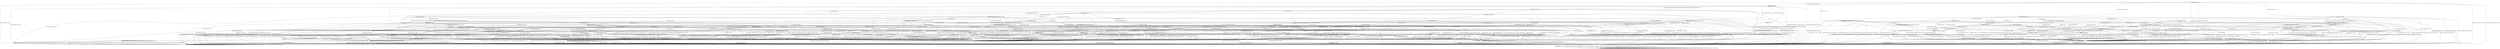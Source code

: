digraph g {

	s0 [shape="circle" label="s0"];
	s1 [shape="circle" label="s1"];
	s2 [shape="circle" label="s2"];
	s3 [shape="circle" label="s3"];
	s4 [shape="circle" label="s4"];
	s5 [shape="circle" label="s5"];
	s6 [shape="circle" label="s6"];
	s7 [shape="circle" label="s7"];
	s8 [shape="circle" label="s8"];
	s9 [shape="circle" label="s9"];
	s10 [shape="circle" label="s10"];
	s11 [shape="circle" label="s11"];
	s12 [shape="circle" label="s12"];
	s13 [shape="circle" label="s13"];
	s14 [shape="circle" label="s14"];
	s15 [shape="circle" label="s15"];
	s16 [shape="circle" label="s16"];
	s17 [shape="circle" label="s17"];
	s18 [shape="circle" label="s18"];
	s19 [shape="circle" label="s19"];
	s20 [shape="circle" label="s20"];
	s21 [shape="circle" label="s21"];
	s22 [shape="circle" label="s22"];
	s23 [shape="circle" label="s23"];
	s24 [shape="circle" label="s24"];
	s25 [shape="circle" label="s25"];
	s26 [shape="circle" label="s26"];
	s27 [shape="circle" label="s27"];
	s28 [shape="circle" label="s28"];
	s29 [shape="circle" label="s29"];
	s30 [shape="circle" label="s30"];
	s31 [shape="circle" label="s31"];
	s32 [shape="circle" label="s32"];
	s33 [shape="circle" label="s33"];
	s34 [shape="circle" label="s34"];
	s35 [shape="circle" label="s35"];
	s36 [shape="circle" label="s36"];
	s37 [shape="circle" label="s37"];
	s38 [shape="circle" label="s38"];
	s39 [shape="circle" label="s39"];
	s40 [shape="circle" label="s40"];
	s41 [shape="circle" label="s41"];
	s42 [shape="circle" label="s42"];
	s43 [shape="circle" label="s43"];
	s44 [shape="circle" label="s44"];
	s45 [shape="circle" label="s45"];
	s46 [shape="circle" label="s46"];
	s47 [shape="circle" label="s47"];
	s48 [shape="circle" label="s48"];
	s49 [shape="circle" label="s49"];
	s50 [shape="circle" label="s50"];
	s51 [shape="circle" label="s51"];
	s52 [shape="circle" label="s52"];
	s53 [shape="circle" label="s53"];
	s54 [shape="circle" label="s54"];
	s55 [shape="circle" label="s55"];
	s56 [shape="circle" label="s56"];
	s57 [shape="circle" label="s57"];
	s58 [shape="circle" label="s58"];
	s59 [shape="circle" label="s59"];
	s60 [shape="circle" label="s60"];
	s61 [shape="circle" label="s61"];
	s62 [shape="circle" label="s62"];
	s63 [shape="circle" label="s63"];
	s64 [shape="circle" label="s64"];
	s65 [shape="circle" label="s65"];
	s66 [shape="circle" label="s66"];
	s67 [shape="circle" label="s67"];
	s68 [shape="circle" label="s68"];
	s69 [shape="circle" label="s69"];
	s70 [shape="circle" label="s70"];
	s71 [shape="circle" label="s71"];
	s72 [shape="circle" label="s72"];
	s73 [shape="circle" label="s73"];
	s74 [shape="circle" label="s74"];
	s75 [shape="circle" label="s75"];
	s76 [shape="circle" label="s76"];
	s77 [shape="circle" label="s77"];
	s78 [shape="circle" label="s78"];
	s79 [shape="circle" label="s79"];
	s80 [shape="circle" label="s80"];
	s81 [shape="circle" label="s81"];
	s82 [shape="circle" label="s82"];
	s83 [shape="circle" label="s83"];
	s84 [shape="circle" label="s84"];
	s85 [shape="circle" label="s85"];
	s86 [shape="circle" label="s86"];
	s87 [shape="circle" label="s87"];
	s0 -> s2 [label="DH_CLIENT_HELLO / HELLO_VERIFY_REQUEST"];
	s0 -> s26 [label="DH_CLIENT_KEY_EXCHANGE / TIMEOUT"];
	s0 -> s1 [label="CHANGE_CIPHER_SPEC / TIMEOUT"];
	s0 -> s19 [label="FINISHED / TIMEOUT"];
	s0 -> s0 [label="APPLICATION / TIMEOUT"];
	s0 -> s35 [label="CERTIFICATE / TIMEOUT"];
	s0 -> s30 [label="EMPTY_CERTIFICATE / TIMEOUT"];
	s0 -> s19 [label="CERTIFICATE_VERIFY / TIMEOUT"];
	s0 -> s5 [label="Alert(WARNING,CLOSE_NOTIFY) / TIMEOUT"];
	s0 -> s5 [label="Alert(FATAL,UNEXPECTED_MESSAGE) / TIMEOUT"];
	s1 -> s1 [label="DH_CLIENT_HELLO / TIMEOUT"];
	s1 -> s1 [label="DH_CLIENT_KEY_EXCHANGE / TIMEOUT"];
	s1 -> s1 [label="CHANGE_CIPHER_SPEC / TIMEOUT"];
	s1 -> s1 [label="FINISHED / TIMEOUT"];
	s1 -> s1 [label="APPLICATION / TIMEOUT"];
	s1 -> s1 [label="CERTIFICATE / TIMEOUT"];
	s1 -> s1 [label="EMPTY_CERTIFICATE / TIMEOUT"];
	s1 -> s1 [label="CERTIFICATE_VERIFY / TIMEOUT"];
	s1 -> s1 [label="Alert(WARNING,CLOSE_NOTIFY) / TIMEOUT"];
	s1 -> s1 [label="Alert(FATAL,UNEXPECTED_MESSAGE) / TIMEOUT"];
	s2 -> s3 [label="DH_CLIENT_HELLO / SERVER_HELLO,CERTIFICATE,DHE_SERVER_KEY_EXCHANGE,CERTIFICATE_REQUEST,SERVER_HELLO_DONE"];
	s2 -> s22 [label="DH_CLIENT_KEY_EXCHANGE / TIMEOUT"];
	s2 -> s1 [label="CHANGE_CIPHER_SPEC / TIMEOUT"];
	s2 -> s4 [label="FINISHED / TIMEOUT"];
	s2 -> s2 [label="APPLICATION / TIMEOUT"];
	s2 -> s24 [label="CERTIFICATE / TIMEOUT"];
	s2 -> s16 [label="EMPTY_CERTIFICATE / TIMEOUT"];
	s2 -> s4 [label="CERTIFICATE_VERIFY / TIMEOUT"];
	s2 -> s5 [label="Alert(WARNING,CLOSE_NOTIFY) / Alert(WARNING,CLOSE_NOTIFY)"];
	s2 -> s5 [label="Alert(FATAL,UNEXPECTED_MESSAGE) / TIMEOUT"];
	s3 -> s5 [label="DH_CLIENT_HELLO / Alert(FATAL,UNEXPECTED_MESSAGE)"];
	s3 -> s20 [label="DH_CLIENT_KEY_EXCHANGE / TIMEOUT"];
	s3 -> s1 [label="CHANGE_CIPHER_SPEC / TIMEOUT"];
	s3 -> s4 [label="FINISHED / TIMEOUT"];
	s3 -> s3 [label="APPLICATION / TIMEOUT"];
	s3 -> s7 [label="CERTIFICATE / TIMEOUT"];
	s3 -> s11 [label="EMPTY_CERTIFICATE / TIMEOUT"];
	s3 -> s4 [label="CERTIFICATE_VERIFY / TIMEOUT"];
	s3 -> s5 [label="Alert(WARNING,CLOSE_NOTIFY) / Alert(WARNING,CLOSE_NOTIFY)"];
	s3 -> s5 [label="Alert(FATAL,UNEXPECTED_MESSAGE) / TIMEOUT"];
	s4 -> s4 [label="DH_CLIENT_HELLO / TIMEOUT"];
	s4 -> s4 [label="DH_CLIENT_KEY_EXCHANGE / TIMEOUT"];
	s4 -> s1 [label="CHANGE_CIPHER_SPEC / TIMEOUT"];
	s4 -> s4 [label="FINISHED / TIMEOUT"];
	s4 -> s4 [label="APPLICATION / TIMEOUT"];
	s4 -> s4 [label="CERTIFICATE / TIMEOUT"];
	s4 -> s4 [label="EMPTY_CERTIFICATE / TIMEOUT"];
	s4 -> s4 [label="CERTIFICATE_VERIFY / TIMEOUT"];
	s4 -> s5 [label="Alert(WARNING,CLOSE_NOTIFY) / Alert(WARNING,CLOSE_NOTIFY)"];
	s4 -> s5 [label="Alert(FATAL,UNEXPECTED_MESSAGE) / TIMEOUT"];
	s5 -> s6 [label="DH_CLIENT_HELLO / TIMEOUT"];
	s5 -> s6 [label="DH_CLIENT_KEY_EXCHANGE / TIMEOUT"];
	s5 -> s6 [label="CHANGE_CIPHER_SPEC / TIMEOUT"];
	s5 -> s6 [label="FINISHED / TIMEOUT"];
	s5 -> s6 [label="APPLICATION / TIMEOUT"];
	s5 -> s6 [label="CERTIFICATE / TIMEOUT"];
	s5 -> s6 [label="EMPTY_CERTIFICATE / TIMEOUT"];
	s5 -> s6 [label="CERTIFICATE_VERIFY / TIMEOUT"];
	s5 -> s6 [label="Alert(WARNING,CLOSE_NOTIFY) / TIMEOUT"];
	s5 -> s6 [label="Alert(FATAL,UNEXPECTED_MESSAGE) / TIMEOUT"];
	s6 -> s6 [label="DH_CLIENT_HELLO / SOCKET_CLOSED"];
	s6 -> s6 [label="DH_CLIENT_KEY_EXCHANGE / SOCKET_CLOSED"];
	s6 -> s6 [label="CHANGE_CIPHER_SPEC / SOCKET_CLOSED"];
	s6 -> s6 [label="FINISHED / SOCKET_CLOSED"];
	s6 -> s6 [label="APPLICATION / SOCKET_CLOSED"];
	s6 -> s6 [label="CERTIFICATE / SOCKET_CLOSED"];
	s6 -> s6 [label="EMPTY_CERTIFICATE / SOCKET_CLOSED"];
	s6 -> s6 [label="CERTIFICATE_VERIFY / SOCKET_CLOSED"];
	s6 -> s6 [label="Alert(WARNING,CLOSE_NOTIFY) / SOCKET_CLOSED"];
	s6 -> s6 [label="Alert(FATAL,UNEXPECTED_MESSAGE) / SOCKET_CLOSED"];
	s7 -> s24 [label="DH_CLIENT_HELLO / TIMEOUT"];
	s7 -> s8 [label="DH_CLIENT_KEY_EXCHANGE / TIMEOUT"];
	s7 -> s1 [label="CHANGE_CIPHER_SPEC / TIMEOUT"];
	s7 -> s83 [label="FINISHED / TIMEOUT"];
	s7 -> s7 [label="APPLICATION / TIMEOUT"];
	s7 -> s4 [label="CERTIFICATE / TIMEOUT"];
	s7 -> s4 [label="EMPTY_CERTIFICATE / TIMEOUT"];
	s7 -> s18 [label="CERTIFICATE_VERIFY / TIMEOUT"];
	s7 -> s5 [label="Alert(WARNING,CLOSE_NOTIFY) / Alert(WARNING,CLOSE_NOTIFY)"];
	s7 -> s5 [label="Alert(FATAL,UNEXPECTED_MESSAGE) / TIMEOUT"];
	s8 -> s25 [label="DH_CLIENT_HELLO / TIMEOUT"];
	s8 -> s4 [label="DH_CLIENT_KEY_EXCHANGE / TIMEOUT"];
	s8 -> s1 [label="CHANGE_CIPHER_SPEC / TIMEOUT"];
	s8 -> s25 [label="FINISHED / TIMEOUT"];
	s8 -> s8 [label="APPLICATION / TIMEOUT"];
	s8 -> s4 [label="CERTIFICATE / TIMEOUT"];
	s8 -> s4 [label="EMPTY_CERTIFICATE / TIMEOUT"];
	s8 -> s9 [label="CERTIFICATE_VERIFY / TIMEOUT"];
	s8 -> s5 [label="Alert(WARNING,CLOSE_NOTIFY) / Alert(WARNING,CLOSE_NOTIFY)"];
	s8 -> s5 [label="Alert(FATAL,UNEXPECTED_MESSAGE) / TIMEOUT"];
	s9 -> s17 [label="DH_CLIENT_HELLO / TIMEOUT"];
	s9 -> s4 [label="DH_CLIENT_KEY_EXCHANGE / TIMEOUT"];
	s9 -> s10 [label="CHANGE_CIPHER_SPEC / TIMEOUT"];
	s9 -> s64 [label="FINISHED / TIMEOUT"];
	s9 -> s9 [label="APPLICATION / TIMEOUT"];
	s9 -> s4 [label="CERTIFICATE / TIMEOUT"];
	s9 -> s4 [label="EMPTY_CERTIFICATE / TIMEOUT"];
	s9 -> s4 [label="CERTIFICATE_VERIFY / TIMEOUT"];
	s9 -> s5 [label="Alert(WARNING,CLOSE_NOTIFY) / Alert(WARNING,CLOSE_NOTIFY)"];
	s9 -> s5 [label="Alert(FATAL,UNEXPECTED_MESSAGE) / TIMEOUT"];
	s10 -> s4 [label="DH_CLIENT_HELLO / TIMEOUT"];
	s10 -> s4 [label="DH_CLIENT_KEY_EXCHANGE / TIMEOUT"];
	s10 -> s1 [label="CHANGE_CIPHER_SPEC / TIMEOUT"];
	s10 -> s15 [label="FINISHED / CHANGE_CIPHER_SPEC,FINISHED,CHANGE_CIPHER_SPEC,FINISHED"];
	s10 -> s10 [label="APPLICATION / TIMEOUT"];
	s10 -> s4 [label="CERTIFICATE / TIMEOUT"];
	s10 -> s4 [label="EMPTY_CERTIFICATE / TIMEOUT"];
	s10 -> s4 [label="CERTIFICATE_VERIFY / TIMEOUT"];
	s10 -> s10 [label="Alert(WARNING,CLOSE_NOTIFY) / TIMEOUT"];
	s10 -> s10 [label="Alert(FATAL,UNEXPECTED_MESSAGE) / TIMEOUT"];
	s11 -> s71 [label="DH_CLIENT_HELLO / TIMEOUT"];
	s11 -> s31 [label="DH_CLIENT_KEY_EXCHANGE / TIMEOUT"];
	s11 -> s14 [label="CHANGE_CIPHER_SPEC / TIMEOUT"];
	s11 -> s39 [label="FINISHED / TIMEOUT"];
	s11 -> s11 [label="APPLICATION / TIMEOUT"];
	s11 -> s4 [label="CERTIFICATE / TIMEOUT"];
	s11 -> s4 [label="EMPTY_CERTIFICATE / TIMEOUT"];
	s11 -> s12 [label="CERTIFICATE_VERIFY / TIMEOUT"];
	s11 -> s5 [label="Alert(WARNING,CLOSE_NOTIFY) / Alert(WARNING,CLOSE_NOTIFY)"];
	s11 -> s5 [label="Alert(FATAL,UNEXPECTED_MESSAGE) / TIMEOUT"];
	s12 -> s69 [label="DH_CLIENT_HELLO / TIMEOUT"];
	s12 -> s61 [label="DH_CLIENT_KEY_EXCHANGE / TIMEOUT"];
	s12 -> s13 [label="CHANGE_CIPHER_SPEC / TIMEOUT"];
	s12 -> s54 [label="FINISHED / TIMEOUT"];
	s12 -> s12 [label="APPLICATION / TIMEOUT"];
	s12 -> s4 [label="CERTIFICATE / TIMEOUT"];
	s12 -> s4 [label="EMPTY_CERTIFICATE / TIMEOUT"];
	s12 -> s4 [label="CERTIFICATE_VERIFY / TIMEOUT"];
	s12 -> s5 [label="Alert(WARNING,CLOSE_NOTIFY) / Alert(WARNING,CLOSE_NOTIFY)"];
	s12 -> s5 [label="Alert(FATAL,UNEXPECTED_MESSAGE) / TIMEOUT"];
	s13 -> s5 [label="DH_CLIENT_HELLO / Alert(FATAL,HANDSHAKE_FAILURE)"];
	s13 -> s5 [label="DH_CLIENT_KEY_EXCHANGE / Alert(FATAL,HANDSHAKE_FAILURE)"];
	s13 -> s1 [label="CHANGE_CIPHER_SPEC / TIMEOUT"];
	s13 -> s5 [label="FINISHED / Alert(FATAL,HANDSHAKE_FAILURE)"];
	s13 -> s13 [label="APPLICATION / TIMEOUT"];
	s13 -> s5 [label="CERTIFICATE / Alert(FATAL,HANDSHAKE_FAILURE)"];
	s13 -> s5 [label="EMPTY_CERTIFICATE / Alert(FATAL,HANDSHAKE_FAILURE)"];
	s13 -> s5 [label="CERTIFICATE_VERIFY / Alert(FATAL,HANDSHAKE_FAILURE)"];
	s13 -> s13 [label="Alert(WARNING,CLOSE_NOTIFY) / TIMEOUT"];
	s13 -> s13 [label="Alert(FATAL,UNEXPECTED_MESSAGE) / TIMEOUT"];
	s14 -> s5 [label="DH_CLIENT_HELLO / Alert(FATAL,UNEXPECTED_MESSAGE)"];
	s14 -> s5 [label="DH_CLIENT_KEY_EXCHANGE / Alert(FATAL,UNEXPECTED_MESSAGE)"];
	s14 -> s1 [label="CHANGE_CIPHER_SPEC / TIMEOUT"];
	s14 -> s5 [label="FINISHED / Alert(FATAL,UNEXPECTED_MESSAGE)"];
	s14 -> s14 [label="APPLICATION / TIMEOUT"];
	s14 -> s5 [label="CERTIFICATE / Alert(FATAL,UNEXPECTED_MESSAGE)"];
	s14 -> s5 [label="EMPTY_CERTIFICATE / Alert(FATAL,UNEXPECTED_MESSAGE)"];
	s14 -> s5 [label="CERTIFICATE_VERIFY / Alert(FATAL,UNEXPECTED_MESSAGE)"];
	s14 -> s14 [label="Alert(WARNING,CLOSE_NOTIFY) / TIMEOUT"];
	s14 -> s14 [label="Alert(FATAL,UNEXPECTED_MESSAGE) / TIMEOUT"];
	s15 -> s15 [label="DH_CLIENT_HELLO / TIMEOUT"];
	s15 -> s15 [label="DH_CLIENT_KEY_EXCHANGE / TIMEOUT"];
	s15 -> s1 [label="CHANGE_CIPHER_SPEC / TIMEOUT"];
	s15 -> s15 [label="FINISHED / TIMEOUT"];
	s15 -> s5 [label="APPLICATION / APPLICATION"];
	s15 -> s15 [label="CERTIFICATE / TIMEOUT"];
	s15 -> s15 [label="EMPTY_CERTIFICATE / TIMEOUT"];
	s15 -> s15 [label="CERTIFICATE_VERIFY / TIMEOUT"];
	s15 -> s5 [label="Alert(WARNING,CLOSE_NOTIFY) / TIMEOUT"];
	s15 -> s5 [label="Alert(FATAL,UNEXPECTED_MESSAGE) / TIMEOUT"];
	s16 -> s71 [label="DH_CLIENT_HELLO / TIMEOUT"];
	s16 -> s52 [label="DH_CLIENT_KEY_EXCHANGE / TIMEOUT"];
	s16 -> s14 [label="CHANGE_CIPHER_SPEC / TIMEOUT"];
	s16 -> s39 [label="FINISHED / TIMEOUT"];
	s16 -> s16 [label="APPLICATION / TIMEOUT"];
	s16 -> s4 [label="CERTIFICATE / TIMEOUT"];
	s16 -> s4 [label="EMPTY_CERTIFICATE / TIMEOUT"];
	s16 -> s42 [label="CERTIFICATE_VERIFY / TIMEOUT"];
	s16 -> s5 [label="Alert(WARNING,CLOSE_NOTIFY) / Alert(WARNING,CLOSE_NOTIFY)"];
	s16 -> s5 [label="Alert(FATAL,UNEXPECTED_MESSAGE) / TIMEOUT"];
	s17 -> s4 [label="DH_CLIENT_HELLO / TIMEOUT"];
	s17 -> s4 [label="DH_CLIENT_KEY_EXCHANGE / TIMEOUT"];
	s17 -> s14 [label="CHANGE_CIPHER_SPEC / TIMEOUT"];
	s17 -> s45 [label="FINISHED / TIMEOUT"];
	s17 -> s17 [label="APPLICATION / TIMEOUT"];
	s17 -> s4 [label="CERTIFICATE / TIMEOUT"];
	s17 -> s4 [label="EMPTY_CERTIFICATE / TIMEOUT"];
	s17 -> s4 [label="CERTIFICATE_VERIFY / TIMEOUT"];
	s17 -> s5 [label="Alert(WARNING,CLOSE_NOTIFY) / Alert(WARNING,CLOSE_NOTIFY)"];
	s17 -> s5 [label="Alert(FATAL,UNEXPECTED_MESSAGE) / TIMEOUT"];
	s18 -> s76 [label="DH_CLIENT_HELLO / TIMEOUT"];
	s18 -> s9 [label="DH_CLIENT_KEY_EXCHANGE / TIMEOUT"];
	s18 -> s14 [label="CHANGE_CIPHER_SPEC / TIMEOUT"];
	s18 -> s63 [label="FINISHED / TIMEOUT"];
	s18 -> s18 [label="APPLICATION / TIMEOUT"];
	s18 -> s4 [label="CERTIFICATE / TIMEOUT"];
	s18 -> s4 [label="EMPTY_CERTIFICATE / TIMEOUT"];
	s18 -> s4 [label="CERTIFICATE_VERIFY / TIMEOUT"];
	s18 -> s5 [label="Alert(WARNING,CLOSE_NOTIFY) / Alert(WARNING,CLOSE_NOTIFY)"];
	s18 -> s5 [label="Alert(FATAL,UNEXPECTED_MESSAGE) / TIMEOUT"];
	s19 -> s19 [label="DH_CLIENT_HELLO / TIMEOUT"];
	s19 -> s19 [label="DH_CLIENT_KEY_EXCHANGE / TIMEOUT"];
	s19 -> s1 [label="CHANGE_CIPHER_SPEC / TIMEOUT"];
	s19 -> s19 [label="FINISHED / TIMEOUT"];
	s19 -> s19 [label="APPLICATION / TIMEOUT"];
	s19 -> s19 [label="CERTIFICATE / TIMEOUT"];
	s19 -> s19 [label="EMPTY_CERTIFICATE / TIMEOUT"];
	s19 -> s19 [label="CERTIFICATE_VERIFY / TIMEOUT"];
	s19 -> s5 [label="Alert(WARNING,CLOSE_NOTIFY) / TIMEOUT"];
	s19 -> s5 [label="Alert(FATAL,UNEXPECTED_MESSAGE) / TIMEOUT"];
	s20 -> s29 [label="DH_CLIENT_HELLO / TIMEOUT"];
	s20 -> s4 [label="DH_CLIENT_KEY_EXCHANGE / TIMEOUT"];
	s20 -> s21 [label="CHANGE_CIPHER_SPEC / TIMEOUT"];
	s20 -> s34 [label="FINISHED / TIMEOUT"];
	s20 -> s20 [label="APPLICATION / TIMEOUT"];
	s20 -> s32 [label="CERTIFICATE / TIMEOUT"];
	s20 -> s31 [label="EMPTY_CERTIFICATE / TIMEOUT"];
	s20 -> s44 [label="CERTIFICATE_VERIFY / TIMEOUT"];
	s20 -> s5 [label="Alert(WARNING,CLOSE_NOTIFY) / Alert(WARNING,CLOSE_NOTIFY)"];
	s20 -> s5 [label="Alert(FATAL,UNEXPECTED_MESSAGE) / TIMEOUT"];
	s21 -> s29 [label="DH_CLIENT_HELLO / TIMEOUT"];
	s21 -> s4 [label="DH_CLIENT_KEY_EXCHANGE / TIMEOUT"];
	s21 -> s1 [label="CHANGE_CIPHER_SPEC / TIMEOUT"];
	s21 -> s15 [label="FINISHED / CHANGE_CIPHER_SPEC,FINISHED,CHANGE_CIPHER_SPEC,FINISHED"];
	s21 -> s21 [label="APPLICATION / TIMEOUT"];
	s21 -> s55 [label="CERTIFICATE / TIMEOUT"];
	s21 -> s33 [label="EMPTY_CERTIFICATE / TIMEOUT"];
	s21 -> s23 [label="CERTIFICATE_VERIFY / TIMEOUT"];
	s21 -> s21 [label="Alert(WARNING,CLOSE_NOTIFY) / TIMEOUT"];
	s21 -> s21 [label="Alert(FATAL,UNEXPECTED_MESSAGE) / TIMEOUT"];
	s22 -> s29 [label="DH_CLIENT_HELLO / TIMEOUT"];
	s22 -> s4 [label="DH_CLIENT_KEY_EXCHANGE / TIMEOUT"];
	s22 -> s14 [label="CHANGE_CIPHER_SPEC / TIMEOUT"];
	s22 -> s34 [label="FINISHED / TIMEOUT"];
	s22 -> s22 [label="APPLICATION / TIMEOUT"];
	s22 -> s52 [label="CERTIFICATE / TIMEOUT"];
	s22 -> s52 [label="EMPTY_CERTIFICATE / TIMEOUT"];
	s22 -> s22 [label="CERTIFICATE_VERIFY / TIMEOUT"];
	s22 -> s5 [label="Alert(WARNING,CLOSE_NOTIFY) / Alert(WARNING,CLOSE_NOTIFY)"];
	s22 -> s5 [label="Alert(FATAL,UNEXPECTED_MESSAGE) / TIMEOUT"];
	s23 -> s23 [label="DH_CLIENT_HELLO / TIMEOUT"];
	s23 -> s4 [label="DH_CLIENT_KEY_EXCHANGE / TIMEOUT"];
	s23 -> s13 [label="CHANGE_CIPHER_SPEC / TIMEOUT"];
	s23 -> s74 [label="FINISHED / TIMEOUT"];
	s23 -> s4 [label="APPLICATION / TIMEOUT"];
	s23 -> s46 [label="CERTIFICATE / TIMEOUT"];
	s23 -> s46 [label="EMPTY_CERTIFICATE / TIMEOUT"];
	s23 -> s4 [label="CERTIFICATE_VERIFY / TIMEOUT"];
	s23 -> s5 [label="Alert(WARNING,CLOSE_NOTIFY) / Alert(WARNING,CLOSE_NOTIFY)"];
	s23 -> s5 [label="Alert(FATAL,UNEXPECTED_MESSAGE) / TIMEOUT"];
	s24 -> s24 [label="DH_CLIENT_HELLO / TIMEOUT"];
	s24 -> s25 [label="DH_CLIENT_KEY_EXCHANGE / TIMEOUT"];
	s24 -> s1 [label="CHANGE_CIPHER_SPEC / TIMEOUT"];
	s24 -> s83 [label="FINISHED / TIMEOUT"];
	s24 -> s24 [label="APPLICATION / TIMEOUT"];
	s24 -> s4 [label="CERTIFICATE / TIMEOUT"];
	s24 -> s4 [label="EMPTY_CERTIFICATE / TIMEOUT"];
	s24 -> s42 [label="CERTIFICATE_VERIFY / TIMEOUT"];
	s24 -> s5 [label="Alert(WARNING,CLOSE_NOTIFY) / Alert(WARNING,CLOSE_NOTIFY)"];
	s24 -> s5 [label="Alert(FATAL,UNEXPECTED_MESSAGE) / TIMEOUT"];
	s25 -> s25 [label="DH_CLIENT_HELLO / TIMEOUT"];
	s25 -> s4 [label="DH_CLIENT_KEY_EXCHANGE / TIMEOUT"];
	s25 -> s1 [label="CHANGE_CIPHER_SPEC / TIMEOUT"];
	s25 -> s25 [label="FINISHED / TIMEOUT"];
	s25 -> s25 [label="APPLICATION / TIMEOUT"];
	s25 -> s4 [label="CERTIFICATE / TIMEOUT"];
	s25 -> s4 [label="EMPTY_CERTIFICATE / TIMEOUT"];
	s25 -> s43 [label="CERTIFICATE_VERIFY / TIMEOUT"];
	s25 -> s5 [label="Alert(WARNING,CLOSE_NOTIFY) / Alert(WARNING,CLOSE_NOTIFY)"];
	s25 -> s5 [label="Alert(FATAL,UNEXPECTED_MESSAGE) / TIMEOUT"];
	s26 -> s62 [label="DH_CLIENT_HELLO / TIMEOUT"];
	s26 -> s19 [label="DH_CLIENT_KEY_EXCHANGE / TIMEOUT"];
	s26 -> s28 [label="CHANGE_CIPHER_SPEC / TIMEOUT"];
	s26 -> s38 [label="FINISHED / TIMEOUT"];
	s26 -> s26 [label="APPLICATION / TIMEOUT"];
	s26 -> s60 [label="CERTIFICATE / TIMEOUT"];
	s26 -> s60 [label="EMPTY_CERTIFICATE / TIMEOUT"];
	s26 -> s27 [label="CERTIFICATE_VERIFY / TIMEOUT"];
	s26 -> s5 [label="Alert(WARNING,CLOSE_NOTIFY) / TIMEOUT"];
	s26 -> s5 [label="Alert(FATAL,UNEXPECTED_MESSAGE) / TIMEOUT"];
	s27 -> s72 [label="DH_CLIENT_HELLO / TIMEOUT"];
	s27 -> s19 [label="DH_CLIENT_KEY_EXCHANGE / TIMEOUT"];
	s27 -> s28 [label="CHANGE_CIPHER_SPEC / TIMEOUT"];
	s27 -> s47 [label="FINISHED / TIMEOUT"];
	s27 -> s27 [label="APPLICATION / TIMEOUT"];
	s27 -> s53 [label="CERTIFICATE / TIMEOUT"];
	s27 -> s53 [label="EMPTY_CERTIFICATE / TIMEOUT"];
	s27 -> s19 [label="CERTIFICATE_VERIFY / TIMEOUT"];
	s27 -> s5 [label="Alert(WARNING,CLOSE_NOTIFY) / TIMEOUT"];
	s27 -> s5 [label="Alert(FATAL,UNEXPECTED_MESSAGE) / TIMEOUT"];
	s28 -> s5 [label="DH_CLIENT_HELLO / TIMEOUT"];
	s28 -> s5 [label="DH_CLIENT_KEY_EXCHANGE / TIMEOUT"];
	s28 -> s1 [label="CHANGE_CIPHER_SPEC / TIMEOUT"];
	s28 -> s5 [label="FINISHED / TIMEOUT"];
	s28 -> s28 [label="APPLICATION / TIMEOUT"];
	s28 -> s5 [label="CERTIFICATE / TIMEOUT"];
	s28 -> s5 [label="EMPTY_CERTIFICATE / TIMEOUT"];
	s28 -> s5 [label="CERTIFICATE_VERIFY / TIMEOUT"];
	s28 -> s28 [label="Alert(WARNING,CLOSE_NOTIFY) / TIMEOUT"];
	s28 -> s28 [label="Alert(FATAL,UNEXPECTED_MESSAGE) / TIMEOUT"];
	s29 -> s4 [label="DH_CLIENT_HELLO / TIMEOUT"];
	s29 -> s4 [label="DH_CLIENT_KEY_EXCHANGE / TIMEOUT"];
	s29 -> s14 [label="CHANGE_CIPHER_SPEC / TIMEOUT"];
	s29 -> s58 [label="FINISHED / TIMEOUT"];
	s29 -> s29 [label="APPLICATION / TIMEOUT"];
	s29 -> s50 [label="CERTIFICATE / TIMEOUT"];
	s29 -> s50 [label="EMPTY_CERTIFICATE / TIMEOUT"];
	s29 -> s29 [label="CERTIFICATE_VERIFY / TIMEOUT"];
	s29 -> s5 [label="Alert(WARNING,CLOSE_NOTIFY) / Alert(WARNING,CLOSE_NOTIFY)"];
	s29 -> s5 [label="Alert(FATAL,UNEXPECTED_MESSAGE) / TIMEOUT"];
	s30 -> s68 [label="DH_CLIENT_HELLO / TIMEOUT"];
	s30 -> s60 [label="DH_CLIENT_KEY_EXCHANGE / TIMEOUT"];
	s30 -> s28 [label="CHANGE_CIPHER_SPEC / TIMEOUT"];
	s30 -> s79 [label="FINISHED / TIMEOUT"];
	s30 -> s30 [label="APPLICATION / TIMEOUT"];
	s30 -> s19 [label="CERTIFICATE / TIMEOUT"];
	s30 -> s19 [label="EMPTY_CERTIFICATE / TIMEOUT"];
	s30 -> s41 [label="CERTIFICATE_VERIFY / TIMEOUT"];
	s30 -> s5 [label="Alert(WARNING,CLOSE_NOTIFY) / TIMEOUT"];
	s30 -> s5 [label="Alert(FATAL,UNEXPECTED_MESSAGE) / TIMEOUT"];
	s31 -> s50 [label="DH_CLIENT_HELLO / TIMEOUT"];
	s31 -> s4 [label="DH_CLIENT_KEY_EXCHANGE / TIMEOUT"];
	s31 -> s10 [label="CHANGE_CIPHER_SPEC / TIMEOUT"];
	s31 -> s49 [label="FINISHED / TIMEOUT"];
	s31 -> s31 [label="APPLICATION / TIMEOUT"];
	s31 -> s4 [label="CERTIFICATE / TIMEOUT"];
	s31 -> s4 [label="EMPTY_CERTIFICATE / TIMEOUT"];
	s31 -> s61 [label="CERTIFICATE_VERIFY / TIMEOUT"];
	s31 -> s5 [label="Alert(WARNING,CLOSE_NOTIFY) / Alert(WARNING,CLOSE_NOTIFY)"];
	s31 -> s5 [label="Alert(FATAL,UNEXPECTED_MESSAGE) / TIMEOUT"];
	s32 -> s50 [label="DH_CLIENT_HELLO / TIMEOUT"];
	s32 -> s4 [label="DH_CLIENT_KEY_EXCHANGE / TIMEOUT"];
	s32 -> s10 [label="CHANGE_CIPHER_SPEC / TIMEOUT"];
	s32 -> s49 [label="FINISHED / TIMEOUT"];
	s32 -> s32 [label="APPLICATION / TIMEOUT"];
	s32 -> s4 [label="CERTIFICATE / TIMEOUT"];
	s32 -> s4 [label="EMPTY_CERTIFICATE / TIMEOUT"];
	s32 -> s9 [label="CERTIFICATE_VERIFY / TIMEOUT"];
	s32 -> s5 [label="Alert(WARNING,CLOSE_NOTIFY) / Alert(WARNING,CLOSE_NOTIFY)"];
	s32 -> s5 [label="Alert(FATAL,UNEXPECTED_MESSAGE) / TIMEOUT"];
	s33 -> s50 [label="DH_CLIENT_HELLO / TIMEOUT"];
	s33 -> s4 [label="DH_CLIENT_KEY_EXCHANGE / TIMEOUT"];
	s33 -> s14 [label="CHANGE_CIPHER_SPEC / TIMEOUT"];
	s33 -> s36 [label="FINISHED / TIMEOUT"];
	s33 -> s4 [label="APPLICATION / TIMEOUT"];
	s33 -> s4 [label="CERTIFICATE / TIMEOUT"];
	s33 -> s4 [label="EMPTY_CERTIFICATE / TIMEOUT"];
	s33 -> s46 [label="CERTIFICATE_VERIFY / TIMEOUT"];
	s33 -> s5 [label="Alert(WARNING,CLOSE_NOTIFY) / Alert(WARNING,CLOSE_NOTIFY)"];
	s33 -> s5 [label="Alert(FATAL,UNEXPECTED_MESSAGE) / TIMEOUT"];
	s34 -> s58 [label="DH_CLIENT_HELLO / TIMEOUT"];
	s34 -> s4 [label="DH_CLIENT_KEY_EXCHANGE / TIMEOUT"];
	s34 -> s14 [label="CHANGE_CIPHER_SPEC / TIMEOUT"];
	s34 -> s4 [label="FINISHED / TIMEOUT"];
	s34 -> s34 [label="APPLICATION / TIMEOUT"];
	s34 -> s49 [label="CERTIFICATE / TIMEOUT"];
	s34 -> s49 [label="EMPTY_CERTIFICATE / TIMEOUT"];
	s34 -> s34 [label="CERTIFICATE_VERIFY / TIMEOUT"];
	s34 -> s5 [label="Alert(WARNING,CLOSE_NOTIFY) / Alert(WARNING,CLOSE_NOTIFY)"];
	s34 -> s5 [label="Alert(FATAL,UNEXPECTED_MESSAGE) / TIMEOUT"];
	s35 -> s35 [label="DH_CLIENT_HELLO / TIMEOUT"];
	s35 -> s77 [label="DH_CLIENT_KEY_EXCHANGE / TIMEOUT"];
	s35 -> s1 [label="CHANGE_CIPHER_SPEC / TIMEOUT"];
	s35 -> s35 [label="FINISHED / TIMEOUT"];
	s35 -> s35 [label="APPLICATION / TIMEOUT"];
	s35 -> s19 [label="CERTIFICATE / TIMEOUT"];
	s35 -> s19 [label="EMPTY_CERTIFICATE / TIMEOUT"];
	s35 -> s41 [label="CERTIFICATE_VERIFY / TIMEOUT"];
	s35 -> s5 [label="Alert(WARNING,CLOSE_NOTIFY) / TIMEOUT"];
	s35 -> s5 [label="Alert(FATAL,UNEXPECTED_MESSAGE) / TIMEOUT"];
	s36 -> s36 [label="DH_CLIENT_HELLO / TIMEOUT"];
	s36 -> s4 [label="DH_CLIENT_KEY_EXCHANGE / TIMEOUT"];
	s36 -> s37 [label="CHANGE_CIPHER_SPEC / TIMEOUT"];
	s36 -> s4 [label="FINISHED / TIMEOUT"];
	s36 -> s4 [label="APPLICATION / TIMEOUT"];
	s36 -> s4 [label="CERTIFICATE / TIMEOUT"];
	s36 -> s4 [label="EMPTY_CERTIFICATE / TIMEOUT"];
	s36 -> s40 [label="CERTIFICATE_VERIFY / TIMEOUT"];
	s36 -> s5 [label="Alert(WARNING,CLOSE_NOTIFY) / Alert(WARNING,CLOSE_NOTIFY)"];
	s36 -> s5 [label="Alert(FATAL,UNEXPECTED_MESSAGE) / TIMEOUT"];
	s37 -> s1 [label="DH_CLIENT_HELLO / CHANGE_CIPHER_SPEC,FINISHED,CHANGE_CIPHER_SPEC,FINISHED"];
	s37 -> s1 [label="DH_CLIENT_KEY_EXCHANGE / CHANGE_CIPHER_SPEC,FINISHED,CHANGE_CIPHER_SPEC,FINISHED"];
	s37 -> s1 [label="CHANGE_CIPHER_SPEC / TIMEOUT"];
	s37 -> s1 [label="FINISHED / CHANGE_CIPHER_SPEC,FINISHED,CHANGE_CIPHER_SPEC,FINISHED"];
	s37 -> s37 [label="APPLICATION / TIMEOUT"];
	s37 -> s1 [label="CERTIFICATE / CHANGE_CIPHER_SPEC,FINISHED,CHANGE_CIPHER_SPEC,FINISHED"];
	s37 -> s1 [label="EMPTY_CERTIFICATE / CHANGE_CIPHER_SPEC,FINISHED,CHANGE_CIPHER_SPEC,FINISHED"];
	s37 -> s1 [label="CERTIFICATE_VERIFY / CHANGE_CIPHER_SPEC,FINISHED,CHANGE_CIPHER_SPEC,FINISHED"];
	s37 -> s37 [label="Alert(WARNING,CLOSE_NOTIFY) / TIMEOUT"];
	s37 -> s37 [label="Alert(FATAL,UNEXPECTED_MESSAGE) / TIMEOUT"];
	s38 -> s84 [label="DH_CLIENT_HELLO / TIMEOUT"];
	s38 -> s19 [label="DH_CLIENT_KEY_EXCHANGE / TIMEOUT"];
	s38 -> s28 [label="CHANGE_CIPHER_SPEC / TIMEOUT"];
	s38 -> s19 [label="FINISHED / TIMEOUT"];
	s38 -> s38 [label="APPLICATION / TIMEOUT"];
	s38 -> s48 [label="CERTIFICATE / TIMEOUT"];
	s38 -> s48 [label="EMPTY_CERTIFICATE / TIMEOUT"];
	s38 -> s47 [label="CERTIFICATE_VERIFY / TIMEOUT"];
	s38 -> s5 [label="Alert(WARNING,CLOSE_NOTIFY) / TIMEOUT"];
	s38 -> s5 [label="Alert(FATAL,UNEXPECTED_MESSAGE) / TIMEOUT"];
	s39 -> s78 [label="DH_CLIENT_HELLO / TIMEOUT"];
	s39 -> s49 [label="DH_CLIENT_KEY_EXCHANGE / TIMEOUT"];
	s39 -> s14 [label="CHANGE_CIPHER_SPEC / TIMEOUT"];
	s39 -> s4 [label="FINISHED / TIMEOUT"];
	s39 -> s39 [label="APPLICATION / TIMEOUT"];
	s39 -> s4 [label="CERTIFICATE / TIMEOUT"];
	s39 -> s4 [label="EMPTY_CERTIFICATE / TIMEOUT"];
	s39 -> s63 [label="CERTIFICATE_VERIFY / TIMEOUT"];
	s39 -> s5 [label="Alert(WARNING,CLOSE_NOTIFY) / Alert(WARNING,CLOSE_NOTIFY)"];
	s39 -> s5 [label="Alert(FATAL,UNEXPECTED_MESSAGE) / TIMEOUT"];
	s40 -> s40 [label="DH_CLIENT_HELLO / TIMEOUT"];
	s40 -> s4 [label="DH_CLIENT_KEY_EXCHANGE / TIMEOUT"];
	s40 -> s37 [label="CHANGE_CIPHER_SPEC / TIMEOUT"];
	s40 -> s4 [label="FINISHED / TIMEOUT"];
	s40 -> s4 [label="APPLICATION / TIMEOUT"];
	s40 -> s4 [label="CERTIFICATE / TIMEOUT"];
	s40 -> s4 [label="EMPTY_CERTIFICATE / TIMEOUT"];
	s40 -> s4 [label="CERTIFICATE_VERIFY / TIMEOUT"];
	s40 -> s5 [label="Alert(WARNING,CLOSE_NOTIFY) / Alert(WARNING,CLOSE_NOTIFY)"];
	s40 -> s5 [label="Alert(FATAL,UNEXPECTED_MESSAGE) / TIMEOUT"];
	s41 -> s85 [label="DH_CLIENT_HELLO / TIMEOUT"];
	s41 -> s53 [label="DH_CLIENT_KEY_EXCHANGE / TIMEOUT"];
	s41 -> s28 [label="CHANGE_CIPHER_SPEC / TIMEOUT"];
	s41 -> s41 [label="FINISHED / TIMEOUT"];
	s41 -> s41 [label="APPLICATION / TIMEOUT"];
	s41 -> s19 [label="CERTIFICATE / TIMEOUT"];
	s41 -> s19 [label="EMPTY_CERTIFICATE / TIMEOUT"];
	s41 -> s19 [label="CERTIFICATE_VERIFY / TIMEOUT"];
	s41 -> s5 [label="Alert(WARNING,CLOSE_NOTIFY) / TIMEOUT"];
	s41 -> s5 [label="Alert(FATAL,UNEXPECTED_MESSAGE) / TIMEOUT"];
	s42 -> s76 [label="DH_CLIENT_HELLO / TIMEOUT"];
	s42 -> s43 [label="DH_CLIENT_KEY_EXCHANGE / TIMEOUT"];
	s42 -> s14 [label="CHANGE_CIPHER_SPEC / TIMEOUT"];
	s42 -> s63 [label="FINISHED / TIMEOUT"];
	s42 -> s42 [label="APPLICATION / TIMEOUT"];
	s42 -> s4 [label="CERTIFICATE / TIMEOUT"];
	s42 -> s4 [label="EMPTY_CERTIFICATE / TIMEOUT"];
	s42 -> s4 [label="CERTIFICATE_VERIFY / TIMEOUT"];
	s42 -> s5 [label="Alert(WARNING,CLOSE_NOTIFY) / Alert(WARNING,CLOSE_NOTIFY)"];
	s42 -> s5 [label="Alert(FATAL,UNEXPECTED_MESSAGE) / TIMEOUT"];
	s43 -> s17 [label="DH_CLIENT_HELLO / TIMEOUT"];
	s43 -> s4 [label="DH_CLIENT_KEY_EXCHANGE / TIMEOUT"];
	s43 -> s14 [label="CHANGE_CIPHER_SPEC / TIMEOUT"];
	s43 -> s64 [label="FINISHED / TIMEOUT"];
	s43 -> s43 [label="APPLICATION / TIMEOUT"];
	s43 -> s4 [label="CERTIFICATE / TIMEOUT"];
	s43 -> s4 [label="EMPTY_CERTIFICATE / TIMEOUT"];
	s43 -> s4 [label="CERTIFICATE_VERIFY / TIMEOUT"];
	s43 -> s5 [label="Alert(WARNING,CLOSE_NOTIFY) / Alert(WARNING,CLOSE_NOTIFY)"];
	s43 -> s5 [label="Alert(FATAL,UNEXPECTED_MESSAGE) / TIMEOUT"];
	s44 -> s44 [label="DH_CLIENT_HELLO / TIMEOUT"];
	s44 -> s4 [label="DH_CLIENT_KEY_EXCHANGE / TIMEOUT"];
	s44 -> s13 [label="CHANGE_CIPHER_SPEC / TIMEOUT"];
	s44 -> s67 [label="FINISHED / TIMEOUT"];
	s44 -> s44 [label="APPLICATION / TIMEOUT"];
	s44 -> s61 [label="CERTIFICATE / TIMEOUT"];
	s44 -> s61 [label="EMPTY_CERTIFICATE / TIMEOUT"];
	s44 -> s4 [label="CERTIFICATE_VERIFY / TIMEOUT"];
	s44 -> s5 [label="Alert(WARNING,CLOSE_NOTIFY) / Alert(WARNING,CLOSE_NOTIFY)"];
	s44 -> s5 [label="Alert(FATAL,UNEXPECTED_MESSAGE) / TIMEOUT"];
	s45 -> s4 [label="DH_CLIENT_HELLO / TIMEOUT"];
	s45 -> s4 [label="DH_CLIENT_KEY_EXCHANGE / TIMEOUT"];
	s45 -> s14 [label="CHANGE_CIPHER_SPEC / TIMEOUT"];
	s45 -> s4 [label="FINISHED / TIMEOUT"];
	s45 -> s45 [label="APPLICATION / TIMEOUT"];
	s45 -> s4 [label="CERTIFICATE / TIMEOUT"];
	s45 -> s4 [label="EMPTY_CERTIFICATE / TIMEOUT"];
	s45 -> s4 [label="CERTIFICATE_VERIFY / TIMEOUT"];
	s45 -> s5 [label="Alert(WARNING,CLOSE_NOTIFY) / Alert(WARNING,CLOSE_NOTIFY)"];
	s45 -> s5 [label="Alert(FATAL,UNEXPECTED_MESSAGE) / TIMEOUT"];
	s46 -> s46 [label="DH_CLIENT_HELLO / TIMEOUT"];
	s46 -> s4 [label="DH_CLIENT_KEY_EXCHANGE / TIMEOUT"];
	s46 -> s13 [label="CHANGE_CIPHER_SPEC / TIMEOUT"];
	s46 -> s87 [label="FINISHED / TIMEOUT"];
	s46 -> s4 [label="APPLICATION / TIMEOUT"];
	s46 -> s4 [label="CERTIFICATE / TIMEOUT"];
	s46 -> s4 [label="EMPTY_CERTIFICATE / TIMEOUT"];
	s46 -> s4 [label="CERTIFICATE_VERIFY / TIMEOUT"];
	s46 -> s5 [label="Alert(WARNING,CLOSE_NOTIFY) / Alert(WARNING,CLOSE_NOTIFY)"];
	s46 -> s5 [label="Alert(FATAL,UNEXPECTED_MESSAGE) / TIMEOUT"];
	s47 -> s47 [label="DH_CLIENT_HELLO / TIMEOUT"];
	s47 -> s19 [label="DH_CLIENT_KEY_EXCHANGE / TIMEOUT"];
	s47 -> s28 [label="CHANGE_CIPHER_SPEC / TIMEOUT"];
	s47 -> s19 [label="FINISHED / TIMEOUT"];
	s47 -> s47 [label="APPLICATION / TIMEOUT"];
	s47 -> s57 [label="CERTIFICATE / TIMEOUT"];
	s47 -> s57 [label="EMPTY_CERTIFICATE / TIMEOUT"];
	s47 -> s19 [label="CERTIFICATE_VERIFY / TIMEOUT"];
	s47 -> s5 [label="Alert(WARNING,CLOSE_NOTIFY) / TIMEOUT"];
	s47 -> s5 [label="Alert(FATAL,UNEXPECTED_MESSAGE) / TIMEOUT"];
	s48 -> s65 [label="DH_CLIENT_HELLO / TIMEOUT"];
	s48 -> s19 [label="DH_CLIENT_KEY_EXCHANGE / TIMEOUT"];
	s48 -> s28 [label="CHANGE_CIPHER_SPEC / TIMEOUT"];
	s48 -> s19 [label="FINISHED / TIMEOUT"];
	s48 -> s48 [label="APPLICATION / TIMEOUT"];
	s48 -> s19 [label="CERTIFICATE / TIMEOUT"];
	s48 -> s19 [label="EMPTY_CERTIFICATE / TIMEOUT"];
	s48 -> s57 [label="CERTIFICATE_VERIFY / TIMEOUT"];
	s48 -> s5 [label="Alert(WARNING,CLOSE_NOTIFY) / TIMEOUT"];
	s48 -> s5 [label="Alert(FATAL,UNEXPECTED_MESSAGE) / TIMEOUT"];
	s49 -> s51 [label="DH_CLIENT_HELLO / TIMEOUT"];
	s49 -> s4 [label="DH_CLIENT_KEY_EXCHANGE / TIMEOUT"];
	s49 -> s14 [label="CHANGE_CIPHER_SPEC / TIMEOUT"];
	s49 -> s4 [label="FINISHED / TIMEOUT"];
	s49 -> s49 [label="APPLICATION / TIMEOUT"];
	s49 -> s4 [label="CERTIFICATE / TIMEOUT"];
	s49 -> s4 [label="EMPTY_CERTIFICATE / TIMEOUT"];
	s49 -> s64 [label="CERTIFICATE_VERIFY / TIMEOUT"];
	s49 -> s5 [label="Alert(WARNING,CLOSE_NOTIFY) / Alert(WARNING,CLOSE_NOTIFY)"];
	s49 -> s5 [label="Alert(FATAL,UNEXPECTED_MESSAGE) / TIMEOUT"];
	s50 -> s4 [label="DH_CLIENT_HELLO / TIMEOUT"];
	s50 -> s4 [label="DH_CLIENT_KEY_EXCHANGE / TIMEOUT"];
	s50 -> s14 [label="CHANGE_CIPHER_SPEC / TIMEOUT"];
	s50 -> s51 [label="FINISHED / TIMEOUT"];
	s50 -> s50 [label="APPLICATION / TIMEOUT"];
	s50 -> s4 [label="CERTIFICATE / TIMEOUT"];
	s50 -> s4 [label="EMPTY_CERTIFICATE / TIMEOUT"];
	s50 -> s17 [label="CERTIFICATE_VERIFY / TIMEOUT"];
	s50 -> s5 [label="Alert(WARNING,CLOSE_NOTIFY) / Alert(WARNING,CLOSE_NOTIFY)"];
	s50 -> s5 [label="Alert(FATAL,UNEXPECTED_MESSAGE) / TIMEOUT"];
	s51 -> s4 [label="DH_CLIENT_HELLO / TIMEOUT"];
	s51 -> s4 [label="DH_CLIENT_KEY_EXCHANGE / TIMEOUT"];
	s51 -> s14 [label="CHANGE_CIPHER_SPEC / TIMEOUT"];
	s51 -> s4 [label="FINISHED / TIMEOUT"];
	s51 -> s51 [label="APPLICATION / TIMEOUT"];
	s51 -> s4 [label="CERTIFICATE / TIMEOUT"];
	s51 -> s4 [label="EMPTY_CERTIFICATE / TIMEOUT"];
	s51 -> s45 [label="CERTIFICATE_VERIFY / TIMEOUT"];
	s51 -> s5 [label="Alert(WARNING,CLOSE_NOTIFY) / Alert(WARNING,CLOSE_NOTIFY)"];
	s51 -> s5 [label="Alert(FATAL,UNEXPECTED_MESSAGE) / TIMEOUT"];
	s52 -> s50 [label="DH_CLIENT_HELLO / TIMEOUT"];
	s52 -> s4 [label="DH_CLIENT_KEY_EXCHANGE / TIMEOUT"];
	s52 -> s14 [label="CHANGE_CIPHER_SPEC / TIMEOUT"];
	s52 -> s49 [label="FINISHED / TIMEOUT"];
	s52 -> s52 [label="APPLICATION / TIMEOUT"];
	s52 -> s4 [label="CERTIFICATE / TIMEOUT"];
	s52 -> s4 [label="EMPTY_CERTIFICATE / TIMEOUT"];
	s52 -> s43 [label="CERTIFICATE_VERIFY / TIMEOUT"];
	s52 -> s5 [label="Alert(WARNING,CLOSE_NOTIFY) / Alert(WARNING,CLOSE_NOTIFY)"];
	s52 -> s5 [label="Alert(FATAL,UNEXPECTED_MESSAGE) / TIMEOUT"];
	s53 -> s82 [label="DH_CLIENT_HELLO / TIMEOUT"];
	s53 -> s19 [label="DH_CLIENT_KEY_EXCHANGE / TIMEOUT"];
	s53 -> s28 [label="CHANGE_CIPHER_SPEC / TIMEOUT"];
	s53 -> s57 [label="FINISHED / TIMEOUT"];
	s53 -> s53 [label="APPLICATION / TIMEOUT"];
	s53 -> s19 [label="CERTIFICATE / TIMEOUT"];
	s53 -> s19 [label="EMPTY_CERTIFICATE / TIMEOUT"];
	s53 -> s19 [label="CERTIFICATE_VERIFY / TIMEOUT"];
	s53 -> s5 [label="Alert(WARNING,CLOSE_NOTIFY) / TIMEOUT"];
	s53 -> s5 [label="Alert(FATAL,UNEXPECTED_MESSAGE) / TIMEOUT"];
	s54 -> s75 [label="DH_CLIENT_HELLO / TIMEOUT"];
	s54 -> s59 [label="DH_CLIENT_KEY_EXCHANGE / TIMEOUT"];
	s54 -> s13 [label="CHANGE_CIPHER_SPEC / TIMEOUT"];
	s54 -> s4 [label="FINISHED / TIMEOUT"];
	s54 -> s54 [label="APPLICATION / TIMEOUT"];
	s54 -> s4 [label="CERTIFICATE / TIMEOUT"];
	s54 -> s4 [label="EMPTY_CERTIFICATE / TIMEOUT"];
	s54 -> s4 [label="CERTIFICATE_VERIFY / TIMEOUT"];
	s54 -> s5 [label="Alert(WARNING,CLOSE_NOTIFY) / Alert(WARNING,CLOSE_NOTIFY)"];
	s54 -> s5 [label="Alert(FATAL,UNEXPECTED_MESSAGE) / TIMEOUT"];
	s55 -> s50 [label="DH_CLIENT_HELLO / TIMEOUT"];
	s55 -> s4 [label="DH_CLIENT_KEY_EXCHANGE / TIMEOUT"];
	s55 -> s14 [label="CHANGE_CIPHER_SPEC / TIMEOUT"];
	s55 -> s36 [label="FINISHED / TIMEOUT"];
	s55 -> s4 [label="APPLICATION / TIMEOUT"];
	s55 -> s4 [label="CERTIFICATE / TIMEOUT"];
	s55 -> s4 [label="EMPTY_CERTIFICATE / TIMEOUT"];
	s55 -> s56 [label="CERTIFICATE_VERIFY / TIMEOUT"];
	s55 -> s5 [label="Alert(WARNING,CLOSE_NOTIFY) / Alert(WARNING,CLOSE_NOTIFY)"];
	s55 -> s5 [label="Alert(FATAL,UNEXPECTED_MESSAGE) / TIMEOUT"];
	s56 -> s17 [label="DH_CLIENT_HELLO / TIMEOUT"];
	s56 -> s4 [label="DH_CLIENT_KEY_EXCHANGE / TIMEOUT"];
	s56 -> s14 [label="CHANGE_CIPHER_SPEC / TIMEOUT"];
	s56 -> s40 [label="FINISHED / TIMEOUT"];
	s56 -> s4 [label="APPLICATION / TIMEOUT"];
	s56 -> s4 [label="CERTIFICATE / TIMEOUT"];
	s56 -> s4 [label="EMPTY_CERTIFICATE / TIMEOUT"];
	s56 -> s4 [label="CERTIFICATE_VERIFY / TIMEOUT"];
	s56 -> s5 [label="Alert(WARNING,CLOSE_NOTIFY) / Alert(WARNING,CLOSE_NOTIFY)"];
	s56 -> s5 [label="Alert(FATAL,UNEXPECTED_MESSAGE) / TIMEOUT"];
	s57 -> s66 [label="DH_CLIENT_HELLO / TIMEOUT"];
	s57 -> s19 [label="DH_CLIENT_KEY_EXCHANGE / TIMEOUT"];
	s57 -> s28 [label="CHANGE_CIPHER_SPEC / TIMEOUT"];
	s57 -> s19 [label="FINISHED / TIMEOUT"];
	s57 -> s57 [label="APPLICATION / TIMEOUT"];
	s57 -> s19 [label="CERTIFICATE / TIMEOUT"];
	s57 -> s19 [label="EMPTY_CERTIFICATE / TIMEOUT"];
	s57 -> s19 [label="CERTIFICATE_VERIFY / TIMEOUT"];
	s57 -> s5 [label="Alert(WARNING,CLOSE_NOTIFY) / TIMEOUT"];
	s57 -> s5 [label="Alert(FATAL,UNEXPECTED_MESSAGE) / TIMEOUT"];
	s58 -> s4 [label="DH_CLIENT_HELLO / TIMEOUT"];
	s58 -> s4 [label="DH_CLIENT_KEY_EXCHANGE / TIMEOUT"];
	s58 -> s14 [label="CHANGE_CIPHER_SPEC / TIMEOUT"];
	s58 -> s4 [label="FINISHED / TIMEOUT"];
	s58 -> s58 [label="APPLICATION / TIMEOUT"];
	s58 -> s51 [label="CERTIFICATE / TIMEOUT"];
	s58 -> s51 [label="EMPTY_CERTIFICATE / TIMEOUT"];
	s58 -> s81 [label="CERTIFICATE_VERIFY / TIMEOUT"];
	s58 -> s5 [label="Alert(WARNING,CLOSE_NOTIFY) / Alert(WARNING,CLOSE_NOTIFY)"];
	s58 -> s5 [label="Alert(FATAL,UNEXPECTED_MESSAGE) / TIMEOUT"];
	s59 -> s86 [label="DH_CLIENT_HELLO / TIMEOUT"];
	s59 -> s4 [label="DH_CLIENT_KEY_EXCHANGE / TIMEOUT"];
	s59 -> s13 [label="CHANGE_CIPHER_SPEC / TIMEOUT"];
	s59 -> s4 [label="FINISHED / TIMEOUT"];
	s59 -> s59 [label="APPLICATION / TIMEOUT"];
	s59 -> s4 [label="CERTIFICATE / TIMEOUT"];
	s59 -> s4 [label="EMPTY_CERTIFICATE / TIMEOUT"];
	s59 -> s4 [label="CERTIFICATE_VERIFY / TIMEOUT"];
	s59 -> s5 [label="Alert(WARNING,CLOSE_NOTIFY) / Alert(WARNING,CLOSE_NOTIFY)"];
	s59 -> s5 [label="Alert(FATAL,UNEXPECTED_MESSAGE) / TIMEOUT"];
	s60 -> s73 [label="DH_CLIENT_HELLO / TIMEOUT"];
	s60 -> s19 [label="DH_CLIENT_KEY_EXCHANGE / TIMEOUT"];
	s60 -> s28 [label="CHANGE_CIPHER_SPEC / TIMEOUT"];
	s60 -> s48 [label="FINISHED / TIMEOUT"];
	s60 -> s60 [label="APPLICATION / TIMEOUT"];
	s60 -> s19 [label="CERTIFICATE / TIMEOUT"];
	s60 -> s19 [label="EMPTY_CERTIFICATE / TIMEOUT"];
	s60 -> s53 [label="CERTIFICATE_VERIFY / TIMEOUT"];
	s60 -> s5 [label="Alert(WARNING,CLOSE_NOTIFY) / TIMEOUT"];
	s60 -> s5 [label="Alert(FATAL,UNEXPECTED_MESSAGE) / TIMEOUT"];
	s61 -> s70 [label="DH_CLIENT_HELLO / TIMEOUT"];
	s61 -> s4 [label="DH_CLIENT_KEY_EXCHANGE / TIMEOUT"];
	s61 -> s13 [label="CHANGE_CIPHER_SPEC / TIMEOUT"];
	s61 -> s59 [label="FINISHED / TIMEOUT"];
	s61 -> s61 [label="APPLICATION / TIMEOUT"];
	s61 -> s4 [label="CERTIFICATE / TIMEOUT"];
	s61 -> s4 [label="EMPTY_CERTIFICATE / TIMEOUT"];
	s61 -> s4 [label="CERTIFICATE_VERIFY / TIMEOUT"];
	s61 -> s5 [label="Alert(WARNING,CLOSE_NOTIFY) / Alert(WARNING,CLOSE_NOTIFY)"];
	s61 -> s5 [label="Alert(FATAL,UNEXPECTED_MESSAGE) / TIMEOUT"];
	s62 -> s19 [label="DH_CLIENT_HELLO / TIMEOUT"];
	s62 -> s19 [label="DH_CLIENT_KEY_EXCHANGE / TIMEOUT"];
	s62 -> s28 [label="CHANGE_CIPHER_SPEC / TIMEOUT"];
	s62 -> s84 [label="FINISHED / TIMEOUT"];
	s62 -> s62 [label="APPLICATION / TIMEOUT"];
	s62 -> s73 [label="CERTIFICATE / TIMEOUT"];
	s62 -> s73 [label="EMPTY_CERTIFICATE / TIMEOUT"];
	s62 -> s72 [label="CERTIFICATE_VERIFY / TIMEOUT"];
	s62 -> s5 [label="Alert(WARNING,CLOSE_NOTIFY) / TIMEOUT"];
	s62 -> s5 [label="Alert(FATAL,UNEXPECTED_MESSAGE) / TIMEOUT"];
	s63 -> s80 [label="DH_CLIENT_HELLO / TIMEOUT"];
	s63 -> s64 [label="DH_CLIENT_KEY_EXCHANGE / TIMEOUT"];
	s63 -> s14 [label="CHANGE_CIPHER_SPEC / TIMEOUT"];
	s63 -> s4 [label="FINISHED / TIMEOUT"];
	s63 -> s63 [label="APPLICATION / TIMEOUT"];
	s63 -> s4 [label="CERTIFICATE / TIMEOUT"];
	s63 -> s4 [label="EMPTY_CERTIFICATE / TIMEOUT"];
	s63 -> s4 [label="CERTIFICATE_VERIFY / TIMEOUT"];
	s63 -> s5 [label="Alert(WARNING,CLOSE_NOTIFY) / Alert(WARNING,CLOSE_NOTIFY)"];
	s63 -> s5 [label="Alert(FATAL,UNEXPECTED_MESSAGE) / TIMEOUT"];
	s64 -> s45 [label="DH_CLIENT_HELLO / TIMEOUT"];
	s64 -> s4 [label="DH_CLIENT_KEY_EXCHANGE / TIMEOUT"];
	s64 -> s14 [label="CHANGE_CIPHER_SPEC / TIMEOUT"];
	s64 -> s4 [label="FINISHED / TIMEOUT"];
	s64 -> s64 [label="APPLICATION / TIMEOUT"];
	s64 -> s4 [label="CERTIFICATE / TIMEOUT"];
	s64 -> s4 [label="EMPTY_CERTIFICATE / TIMEOUT"];
	s64 -> s4 [label="CERTIFICATE_VERIFY / TIMEOUT"];
	s64 -> s5 [label="Alert(WARNING,CLOSE_NOTIFY) / Alert(WARNING,CLOSE_NOTIFY)"];
	s64 -> s5 [label="Alert(FATAL,UNEXPECTED_MESSAGE) / TIMEOUT"];
	s65 -> s19 [label="DH_CLIENT_HELLO / TIMEOUT"];
	s65 -> s19 [label="DH_CLIENT_KEY_EXCHANGE / TIMEOUT"];
	s65 -> s28 [label="CHANGE_CIPHER_SPEC / TIMEOUT"];
	s65 -> s19 [label="FINISHED / TIMEOUT"];
	s65 -> s65 [label="APPLICATION / TIMEOUT"];
	s65 -> s19 [label="CERTIFICATE / TIMEOUT"];
	s65 -> s19 [label="EMPTY_CERTIFICATE / TIMEOUT"];
	s65 -> s66 [label="CERTIFICATE_VERIFY / TIMEOUT"];
	s65 -> s5 [label="Alert(WARNING,CLOSE_NOTIFY) / TIMEOUT"];
	s65 -> s5 [label="Alert(FATAL,UNEXPECTED_MESSAGE) / TIMEOUT"];
	s66 -> s19 [label="DH_CLIENT_HELLO / TIMEOUT"];
	s66 -> s19 [label="DH_CLIENT_KEY_EXCHANGE / TIMEOUT"];
	s66 -> s28 [label="CHANGE_CIPHER_SPEC / TIMEOUT"];
	s66 -> s19 [label="FINISHED / TIMEOUT"];
	s66 -> s66 [label="APPLICATION / TIMEOUT"];
	s66 -> s19 [label="CERTIFICATE / TIMEOUT"];
	s66 -> s19 [label="EMPTY_CERTIFICATE / TIMEOUT"];
	s66 -> s19 [label="CERTIFICATE_VERIFY / TIMEOUT"];
	s66 -> s5 [label="Alert(WARNING,CLOSE_NOTIFY) / TIMEOUT"];
	s66 -> s5 [label="Alert(FATAL,UNEXPECTED_MESSAGE) / TIMEOUT"];
	s67 -> s67 [label="DH_CLIENT_HELLO / TIMEOUT"];
	s67 -> s4 [label="DH_CLIENT_KEY_EXCHANGE / TIMEOUT"];
	s67 -> s13 [label="CHANGE_CIPHER_SPEC / TIMEOUT"];
	s67 -> s4 [label="FINISHED / TIMEOUT"];
	s67 -> s67 [label="APPLICATION / TIMEOUT"];
	s67 -> s59 [label="CERTIFICATE / TIMEOUT"];
	s67 -> s59 [label="EMPTY_CERTIFICATE / TIMEOUT"];
	s67 -> s4 [label="CERTIFICATE_VERIFY / TIMEOUT"];
	s67 -> s5 [label="Alert(WARNING,CLOSE_NOTIFY) / Alert(WARNING,CLOSE_NOTIFY)"];
	s67 -> s5 [label="Alert(FATAL,UNEXPECTED_MESSAGE) / TIMEOUT"];
	s68 -> s19 [label="DH_CLIENT_HELLO / TIMEOUT"];
	s68 -> s73 [label="DH_CLIENT_KEY_EXCHANGE / TIMEOUT"];
	s68 -> s28 [label="CHANGE_CIPHER_SPEC / TIMEOUT"];
	s68 -> s68 [label="FINISHED / TIMEOUT"];
	s68 -> s68 [label="APPLICATION / TIMEOUT"];
	s68 -> s19 [label="CERTIFICATE / TIMEOUT"];
	s68 -> s19 [label="EMPTY_CERTIFICATE / TIMEOUT"];
	s68 -> s85 [label="CERTIFICATE_VERIFY / TIMEOUT"];
	s68 -> s5 [label="Alert(WARNING,CLOSE_NOTIFY) / TIMEOUT"];
	s68 -> s5 [label="Alert(FATAL,UNEXPECTED_MESSAGE) / TIMEOUT"];
	s69 -> s4 [label="DH_CLIENT_HELLO / TIMEOUT"];
	s69 -> s70 [label="DH_CLIENT_KEY_EXCHANGE / TIMEOUT"];
	s69 -> s13 [label="CHANGE_CIPHER_SPEC / TIMEOUT"];
	s69 -> s75 [label="FINISHED / TIMEOUT"];
	s69 -> s69 [label="APPLICATION / TIMEOUT"];
	s69 -> s4 [label="CERTIFICATE / TIMEOUT"];
	s69 -> s4 [label="EMPTY_CERTIFICATE / TIMEOUT"];
	s69 -> s4 [label="CERTIFICATE_VERIFY / TIMEOUT"];
	s69 -> s5 [label="Alert(WARNING,CLOSE_NOTIFY) / Alert(WARNING,CLOSE_NOTIFY)"];
	s69 -> s5 [label="Alert(FATAL,UNEXPECTED_MESSAGE) / TIMEOUT"];
	s70 -> s4 [label="DH_CLIENT_HELLO / TIMEOUT"];
	s70 -> s4 [label="DH_CLIENT_KEY_EXCHANGE / TIMEOUT"];
	s70 -> s13 [label="CHANGE_CIPHER_SPEC / TIMEOUT"];
	s70 -> s86 [label="FINISHED / TIMEOUT"];
	s70 -> s70 [label="APPLICATION / TIMEOUT"];
	s70 -> s4 [label="CERTIFICATE / TIMEOUT"];
	s70 -> s4 [label="EMPTY_CERTIFICATE / TIMEOUT"];
	s70 -> s4 [label="CERTIFICATE_VERIFY / TIMEOUT"];
	s70 -> s5 [label="Alert(WARNING,CLOSE_NOTIFY) / Alert(WARNING,CLOSE_NOTIFY)"];
	s70 -> s5 [label="Alert(FATAL,UNEXPECTED_MESSAGE) / TIMEOUT"];
	s71 -> s4 [label="DH_CLIENT_HELLO / TIMEOUT"];
	s71 -> s50 [label="DH_CLIENT_KEY_EXCHANGE / TIMEOUT"];
	s71 -> s14 [label="CHANGE_CIPHER_SPEC / TIMEOUT"];
	s71 -> s78 [label="FINISHED / TIMEOUT"];
	s71 -> s71 [label="APPLICATION / TIMEOUT"];
	s71 -> s4 [label="CERTIFICATE / TIMEOUT"];
	s71 -> s4 [label="EMPTY_CERTIFICATE / TIMEOUT"];
	s71 -> s76 [label="CERTIFICATE_VERIFY / TIMEOUT"];
	s71 -> s5 [label="Alert(WARNING,CLOSE_NOTIFY) / Alert(WARNING,CLOSE_NOTIFY)"];
	s71 -> s5 [label="Alert(FATAL,UNEXPECTED_MESSAGE) / TIMEOUT"];
	s72 -> s19 [label="DH_CLIENT_HELLO / TIMEOUT"];
	s72 -> s19 [label="DH_CLIENT_KEY_EXCHANGE / TIMEOUT"];
	s72 -> s28 [label="CHANGE_CIPHER_SPEC / TIMEOUT"];
	s72 -> s47 [label="FINISHED / TIMEOUT"];
	s72 -> s72 [label="APPLICATION / TIMEOUT"];
	s72 -> s82 [label="CERTIFICATE / TIMEOUT"];
	s72 -> s82 [label="EMPTY_CERTIFICATE / TIMEOUT"];
	s72 -> s19 [label="CERTIFICATE_VERIFY / TIMEOUT"];
	s72 -> s5 [label="Alert(WARNING,CLOSE_NOTIFY) / TIMEOUT"];
	s72 -> s5 [label="Alert(FATAL,UNEXPECTED_MESSAGE) / TIMEOUT"];
	s73 -> s19 [label="DH_CLIENT_HELLO / TIMEOUT"];
	s73 -> s19 [label="DH_CLIENT_KEY_EXCHANGE / TIMEOUT"];
	s73 -> s28 [label="CHANGE_CIPHER_SPEC / TIMEOUT"];
	s73 -> s65 [label="FINISHED / TIMEOUT"];
	s73 -> s73 [label="APPLICATION / TIMEOUT"];
	s73 -> s19 [label="CERTIFICATE / TIMEOUT"];
	s73 -> s19 [label="EMPTY_CERTIFICATE / TIMEOUT"];
	s73 -> s82 [label="CERTIFICATE_VERIFY / TIMEOUT"];
	s73 -> s5 [label="Alert(WARNING,CLOSE_NOTIFY) / TIMEOUT"];
	s73 -> s5 [label="Alert(FATAL,UNEXPECTED_MESSAGE) / TIMEOUT"];
	s74 -> s74 [label="DH_CLIENT_HELLO / TIMEOUT"];
	s74 -> s4 [label="DH_CLIENT_KEY_EXCHANGE / TIMEOUT"];
	s74 -> s13 [label="CHANGE_CIPHER_SPEC / TIMEOUT"];
	s74 -> s4 [label="FINISHED / TIMEOUT"];
	s74 -> s4 [label="APPLICATION / TIMEOUT"];
	s74 -> s87 [label="CERTIFICATE / TIMEOUT"];
	s74 -> s87 [label="EMPTY_CERTIFICATE / TIMEOUT"];
	s74 -> s4 [label="CERTIFICATE_VERIFY / TIMEOUT"];
	s74 -> s5 [label="Alert(WARNING,CLOSE_NOTIFY) / Alert(WARNING,CLOSE_NOTIFY)"];
	s74 -> s5 [label="Alert(FATAL,UNEXPECTED_MESSAGE) / TIMEOUT"];
	s75 -> s4 [label="DH_CLIENT_HELLO / TIMEOUT"];
	s75 -> s86 [label="DH_CLIENT_KEY_EXCHANGE / TIMEOUT"];
	s75 -> s13 [label="CHANGE_CIPHER_SPEC / TIMEOUT"];
	s75 -> s4 [label="FINISHED / TIMEOUT"];
	s75 -> s75 [label="APPLICATION / TIMEOUT"];
	s75 -> s4 [label="CERTIFICATE / TIMEOUT"];
	s75 -> s4 [label="EMPTY_CERTIFICATE / TIMEOUT"];
	s75 -> s4 [label="CERTIFICATE_VERIFY / TIMEOUT"];
	s75 -> s5 [label="Alert(WARNING,CLOSE_NOTIFY) / Alert(WARNING,CLOSE_NOTIFY)"];
	s75 -> s5 [label="Alert(FATAL,UNEXPECTED_MESSAGE) / TIMEOUT"];
	s76 -> s4 [label="DH_CLIENT_HELLO / TIMEOUT"];
	s76 -> s17 [label="DH_CLIENT_KEY_EXCHANGE / TIMEOUT"];
	s76 -> s14 [label="CHANGE_CIPHER_SPEC / TIMEOUT"];
	s76 -> s80 [label="FINISHED / TIMEOUT"];
	s76 -> s76 [label="APPLICATION / TIMEOUT"];
	s76 -> s4 [label="CERTIFICATE / TIMEOUT"];
	s76 -> s4 [label="EMPTY_CERTIFICATE / TIMEOUT"];
	s76 -> s4 [label="CERTIFICATE_VERIFY / TIMEOUT"];
	s76 -> s5 [label="Alert(WARNING,CLOSE_NOTIFY) / Alert(WARNING,CLOSE_NOTIFY)"];
	s76 -> s5 [label="Alert(FATAL,UNEXPECTED_MESSAGE) / TIMEOUT"];
	s77 -> s77 [label="DH_CLIENT_HELLO / TIMEOUT"];
	s77 -> s19 [label="DH_CLIENT_KEY_EXCHANGE / TIMEOUT"];
	s77 -> s1 [label="CHANGE_CIPHER_SPEC / TIMEOUT"];
	s77 -> s77 [label="FINISHED / TIMEOUT"];
	s77 -> s77 [label="APPLICATION / TIMEOUT"];
	s77 -> s19 [label="CERTIFICATE / TIMEOUT"];
	s77 -> s19 [label="EMPTY_CERTIFICATE / TIMEOUT"];
	s77 -> s53 [label="CERTIFICATE_VERIFY / TIMEOUT"];
	s77 -> s5 [label="Alert(WARNING,CLOSE_NOTIFY) / TIMEOUT"];
	s77 -> s5 [label="Alert(FATAL,UNEXPECTED_MESSAGE) / TIMEOUT"];
	s78 -> s4 [label="DH_CLIENT_HELLO / TIMEOUT"];
	s78 -> s51 [label="DH_CLIENT_KEY_EXCHANGE / TIMEOUT"];
	s78 -> s14 [label="CHANGE_CIPHER_SPEC / TIMEOUT"];
	s78 -> s4 [label="FINISHED / TIMEOUT"];
	s78 -> s78 [label="APPLICATION / TIMEOUT"];
	s78 -> s4 [label="CERTIFICATE / TIMEOUT"];
	s78 -> s4 [label="EMPTY_CERTIFICATE / TIMEOUT"];
	s78 -> s80 [label="CERTIFICATE_VERIFY / TIMEOUT"];
	s78 -> s5 [label="Alert(WARNING,CLOSE_NOTIFY) / Alert(WARNING,CLOSE_NOTIFY)"];
	s78 -> s5 [label="Alert(FATAL,UNEXPECTED_MESSAGE) / TIMEOUT"];
	s79 -> s68 [label="DH_CLIENT_HELLO / TIMEOUT"];
	s79 -> s48 [label="DH_CLIENT_KEY_EXCHANGE / TIMEOUT"];
	s79 -> s28 [label="CHANGE_CIPHER_SPEC / TIMEOUT"];
	s79 -> s19 [label="FINISHED / TIMEOUT"];
	s79 -> s79 [label="APPLICATION / TIMEOUT"];
	s79 -> s19 [label="CERTIFICATE / TIMEOUT"];
	s79 -> s19 [label="EMPTY_CERTIFICATE / TIMEOUT"];
	s79 -> s41 [label="CERTIFICATE_VERIFY / TIMEOUT"];
	s79 -> s5 [label="Alert(WARNING,CLOSE_NOTIFY) / TIMEOUT"];
	s79 -> s5 [label="Alert(FATAL,UNEXPECTED_MESSAGE) / TIMEOUT"];
	s80 -> s4 [label="DH_CLIENT_HELLO / TIMEOUT"];
	s80 -> s45 [label="DH_CLIENT_KEY_EXCHANGE / TIMEOUT"];
	s80 -> s14 [label="CHANGE_CIPHER_SPEC / TIMEOUT"];
	s80 -> s4 [label="FINISHED / TIMEOUT"];
	s80 -> s80 [label="APPLICATION / TIMEOUT"];
	s80 -> s4 [label="CERTIFICATE / TIMEOUT"];
	s80 -> s4 [label="EMPTY_CERTIFICATE / TIMEOUT"];
	s80 -> s4 [label="CERTIFICATE_VERIFY / TIMEOUT"];
	s80 -> s5 [label="Alert(WARNING,CLOSE_NOTIFY) / Alert(WARNING,CLOSE_NOTIFY)"];
	s80 -> s5 [label="Alert(FATAL,UNEXPECTED_MESSAGE) / TIMEOUT"];
	s81 -> s4 [label="DH_CLIENT_HELLO / TIMEOUT"];
	s81 -> s4 [label="DH_CLIENT_KEY_EXCHANGE / TIMEOUT"];
	s81 -> s14 [label="CHANGE_CIPHER_SPEC / TIMEOUT"];
	s81 -> s4 [label="FINISHED / TIMEOUT"];
	s81 -> s81 [label="APPLICATION / TIMEOUT"];
	s81 -> s45 [label="CERTIFICATE / TIMEOUT"];
	s81 -> s45 [label="EMPTY_CERTIFICATE / TIMEOUT"];
	s81 -> s4 [label="CERTIFICATE_VERIFY / TIMEOUT"];
	s81 -> s5 [label="Alert(WARNING,CLOSE_NOTIFY) / Alert(WARNING,CLOSE_NOTIFY)"];
	s81 -> s5 [label="Alert(FATAL,UNEXPECTED_MESSAGE) / TIMEOUT"];
	s82 -> s19 [label="DH_CLIENT_HELLO / TIMEOUT"];
	s82 -> s19 [label="DH_CLIENT_KEY_EXCHANGE / TIMEOUT"];
	s82 -> s28 [label="CHANGE_CIPHER_SPEC / TIMEOUT"];
	s82 -> s66 [label="FINISHED / TIMEOUT"];
	s82 -> s82 [label="APPLICATION / TIMEOUT"];
	s82 -> s19 [label="CERTIFICATE / TIMEOUT"];
	s82 -> s19 [label="EMPTY_CERTIFICATE / TIMEOUT"];
	s82 -> s19 [label="CERTIFICATE_VERIFY / TIMEOUT"];
	s82 -> s5 [label="Alert(WARNING,CLOSE_NOTIFY) / TIMEOUT"];
	s82 -> s5 [label="Alert(FATAL,UNEXPECTED_MESSAGE) / TIMEOUT"];
	s83 -> s83 [label="DH_CLIENT_HELLO / TIMEOUT"];
	s83 -> s25 [label="DH_CLIENT_KEY_EXCHANGE / TIMEOUT"];
	s83 -> s1 [label="CHANGE_CIPHER_SPEC / TIMEOUT"];
	s83 -> s4 [label="FINISHED / TIMEOUT"];
	s83 -> s83 [label="APPLICATION / TIMEOUT"];
	s83 -> s4 [label="CERTIFICATE / TIMEOUT"];
	s83 -> s4 [label="EMPTY_CERTIFICATE / TIMEOUT"];
	s83 -> s63 [label="CERTIFICATE_VERIFY / TIMEOUT"];
	s83 -> s5 [label="Alert(WARNING,CLOSE_NOTIFY) / Alert(WARNING,CLOSE_NOTIFY)"];
	s83 -> s5 [label="Alert(FATAL,UNEXPECTED_MESSAGE) / TIMEOUT"];
	s84 -> s19 [label="DH_CLIENT_HELLO / TIMEOUT"];
	s84 -> s19 [label="DH_CLIENT_KEY_EXCHANGE / TIMEOUT"];
	s84 -> s28 [label="CHANGE_CIPHER_SPEC / TIMEOUT"];
	s84 -> s19 [label="FINISHED / TIMEOUT"];
	s84 -> s84 [label="APPLICATION / TIMEOUT"];
	s84 -> s65 [label="CERTIFICATE / TIMEOUT"];
	s84 -> s65 [label="EMPTY_CERTIFICATE / TIMEOUT"];
	s84 -> s47 [label="CERTIFICATE_VERIFY / TIMEOUT"];
	s84 -> s5 [label="Alert(WARNING,CLOSE_NOTIFY) / TIMEOUT"];
	s84 -> s5 [label="Alert(FATAL,UNEXPECTED_MESSAGE) / TIMEOUT"];
	s85 -> s19 [label="DH_CLIENT_HELLO / TIMEOUT"];
	s85 -> s82 [label="DH_CLIENT_KEY_EXCHANGE / TIMEOUT"];
	s85 -> s28 [label="CHANGE_CIPHER_SPEC / TIMEOUT"];
	s85 -> s85 [label="FINISHED / TIMEOUT"];
	s85 -> s85 [label="APPLICATION / TIMEOUT"];
	s85 -> s19 [label="CERTIFICATE / TIMEOUT"];
	s85 -> s19 [label="EMPTY_CERTIFICATE / TIMEOUT"];
	s85 -> s19 [label="CERTIFICATE_VERIFY / TIMEOUT"];
	s85 -> s5 [label="Alert(WARNING,CLOSE_NOTIFY) / TIMEOUT"];
	s85 -> s5 [label="Alert(FATAL,UNEXPECTED_MESSAGE) / TIMEOUT"];
	s86 -> s4 [label="DH_CLIENT_HELLO / TIMEOUT"];
	s86 -> s4 [label="DH_CLIENT_KEY_EXCHANGE / TIMEOUT"];
	s86 -> s13 [label="CHANGE_CIPHER_SPEC / TIMEOUT"];
	s86 -> s4 [label="FINISHED / TIMEOUT"];
	s86 -> s86 [label="APPLICATION / TIMEOUT"];
	s86 -> s4 [label="CERTIFICATE / TIMEOUT"];
	s86 -> s4 [label="EMPTY_CERTIFICATE / TIMEOUT"];
	s86 -> s4 [label="CERTIFICATE_VERIFY / TIMEOUT"];
	s86 -> s5 [label="Alert(WARNING,CLOSE_NOTIFY) / Alert(WARNING,CLOSE_NOTIFY)"];
	s86 -> s5 [label="Alert(FATAL,UNEXPECTED_MESSAGE) / TIMEOUT"];
	s87 -> s87 [label="DH_CLIENT_HELLO / TIMEOUT"];
	s87 -> s4 [label="DH_CLIENT_KEY_EXCHANGE / TIMEOUT"];
	s87 -> s13 [label="CHANGE_CIPHER_SPEC / TIMEOUT"];
	s87 -> s4 [label="FINISHED / TIMEOUT"];
	s87 -> s4 [label="APPLICATION / TIMEOUT"];
	s87 -> s4 [label="CERTIFICATE / TIMEOUT"];
	s87 -> s4 [label="EMPTY_CERTIFICATE / TIMEOUT"];
	s87 -> s4 [label="CERTIFICATE_VERIFY / TIMEOUT"];
	s87 -> s5 [label="Alert(WARNING,CLOSE_NOTIFY) / Alert(WARNING,CLOSE_NOTIFY)"];
	s87 -> s5 [label="Alert(FATAL,UNEXPECTED_MESSAGE) / TIMEOUT"];

__start0 [label="" shape="none" width="0" height="0"];
__start0 -> s0;

}
